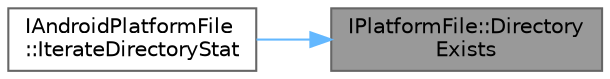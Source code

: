 digraph "IPlatformFile::DirectoryExists"
{
 // INTERACTIVE_SVG=YES
 // LATEX_PDF_SIZE
  bgcolor="transparent";
  edge [fontname=Helvetica,fontsize=10,labelfontname=Helvetica,labelfontsize=10];
  node [fontname=Helvetica,fontsize=10,shape=box,height=0.2,width=0.4];
  rankdir="RL";
  Node1 [id="Node000001",label="IPlatformFile::Directory\lExists",height=0.2,width=0.4,color="gray40", fillcolor="grey60", style="filled", fontcolor="black",tooltip="Return true if the directory exists."];
  Node1 -> Node2 [id="edge1_Node000001_Node000002",dir="back",color="steelblue1",style="solid",tooltip=" "];
  Node2 [id="Node000002",label="IAndroidPlatformFile\l::IterateDirectoryStat",height=0.2,width=0.4,color="grey40", fillcolor="white", style="filled",URL="$de/d24/classIAndroidPlatformFile.html#a150906c697eb4f066de4bede8969b89b",tooltip=" "];
}
